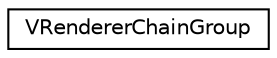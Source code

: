 digraph "Graphical Class Hierarchy"
{
  edge [fontname="Helvetica",fontsize="10",labelfontname="Helvetica",labelfontsize="10"];
  node [fontname="Helvetica",fontsize="10",shape=record];
  rankdir="LR";
  Node1 [label="VRendererChainGroup",height=0.2,width=0.4,color="black", fillcolor="white", style="filled",URL="$class_v_renderer_chain_group.html",tooltip="VRendererChainGroup 渲染器链组 "];
}
